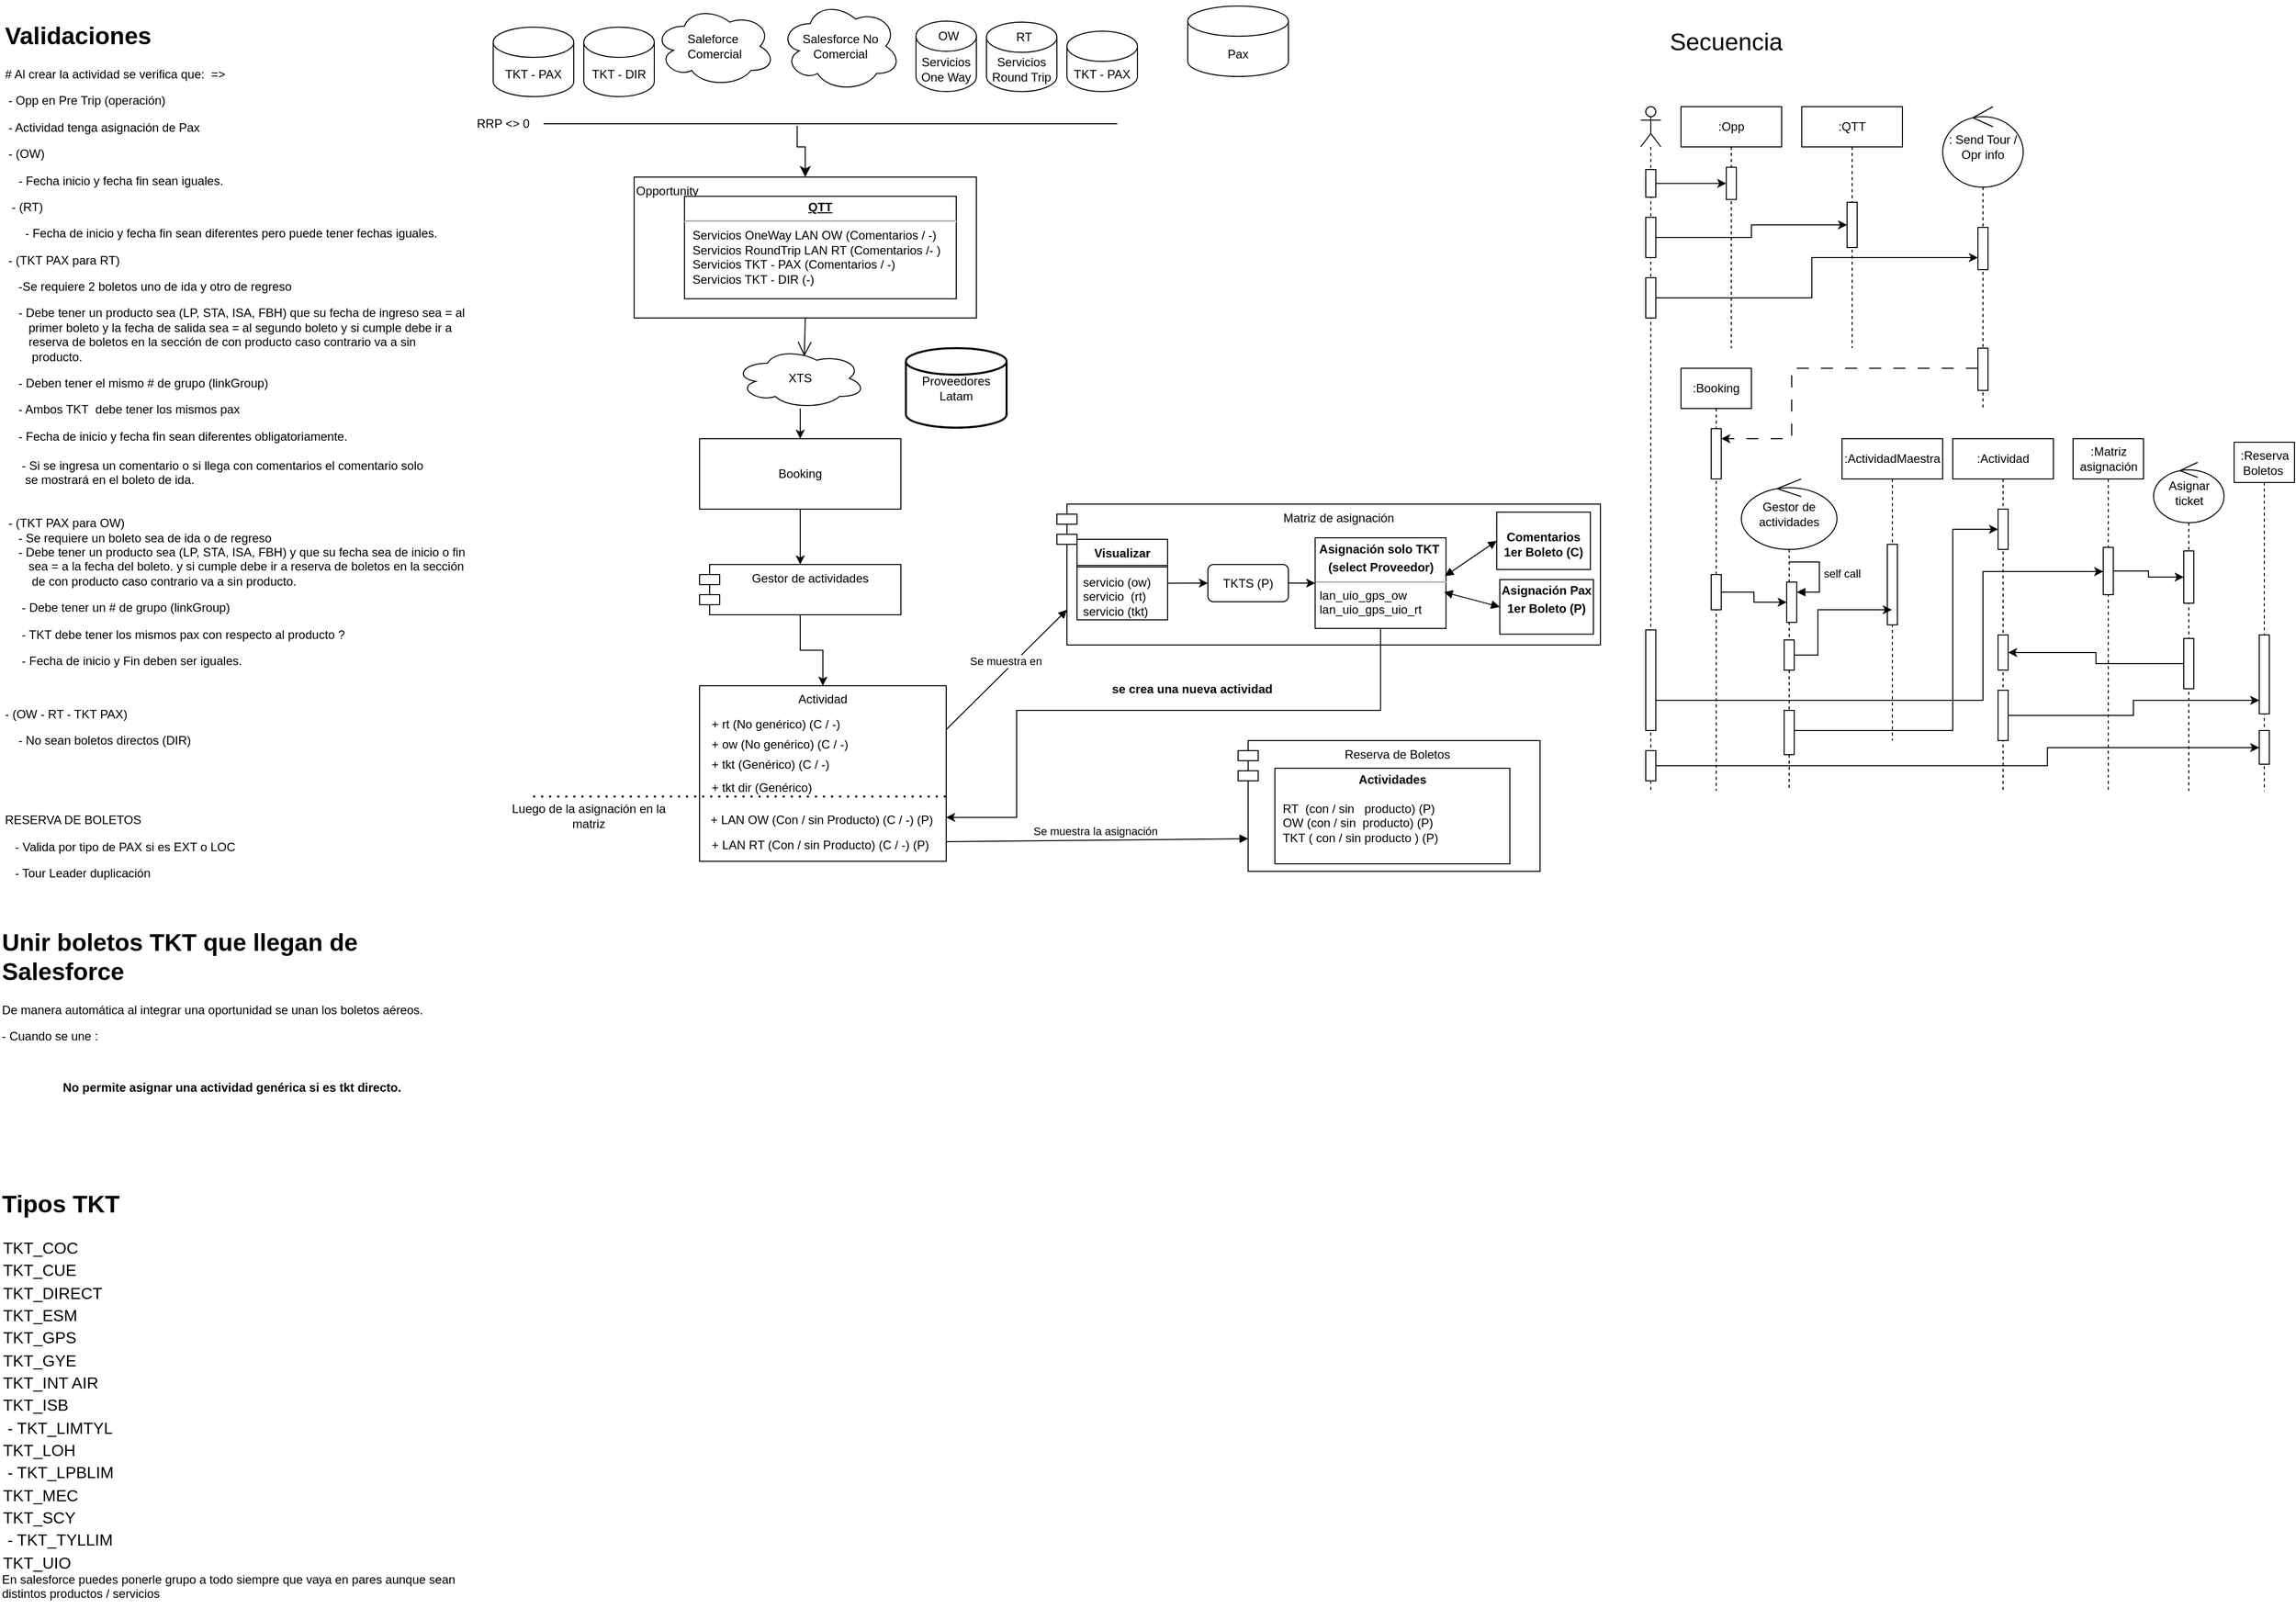 <mxfile version="24.6.1" type="device">
  <diagram name="Página-1" id="DvsqSxgmwoJQXqp3BJBl">
    <mxGraphModel dx="2181" dy="854" grid="1" gridSize="10" guides="1" tooltips="1" connect="1" arrows="1" fold="1" page="1" pageScale="1" pageWidth="827" pageHeight="1169" math="0" shadow="0">
      <root>
        <mxCell id="0" />
        <mxCell id="1" parent="0" />
        <mxCell id="8ll0A4DqtjS5xaUNRAdo-34" value="" style="edgeStyle=orthogonalEdgeStyle;rounded=0;orthogonalLoop=1;jettySize=auto;html=1;" parent="1" source="UYus7RheZh6hR16-cruA-11" target="8ll0A4DqtjS5xaUNRAdo-27" edge="1">
          <mxGeometry relative="1" as="geometry" />
        </mxCell>
        <mxCell id="8ll0A4DqtjS5xaUNRAdo-14" value="Booking" style="html=1;whiteSpace=wrap;" parent="1" vertex="1">
          <mxGeometry x="-75" y="450" width="200" height="70" as="geometry" />
        </mxCell>
        <mxCell id="8ll0A4DqtjS5xaUNRAdo-15" value="" style="endArrow=open;endFill=1;endSize=12;html=1;rounded=0;exitX=0.5;exitY=1;exitDx=0;exitDy=0;entryX=0.531;entryY=0.133;entryDx=0;entryDy=0;entryPerimeter=0;" parent="1" source="8ll0A4DqtjS5xaUNRAdo-10" target="0UsNF8fL1aefR2bkP3C2-3" edge="1">
          <mxGeometry width="160" relative="1" as="geometry">
            <mxPoint x="130" y="370" as="sourcePoint" />
            <mxPoint x="195" y="440" as="targetPoint" />
          </mxGeometry>
        </mxCell>
        <mxCell id="8ll0A4DqtjS5xaUNRAdo-16" value="Matriz de asignación" style="shape=module;align=left;spacingLeft=20;align=center;verticalAlign=top;whiteSpace=wrap;html=1;" parent="1" vertex="1">
          <mxGeometry x="280" y="515" width="540" height="140" as="geometry" />
        </mxCell>
        <mxCell id="8ll0A4DqtjS5xaUNRAdo-17" value="Reserva de Boletos&amp;nbsp;" style="shape=module;align=left;spacingLeft=20;align=center;verticalAlign=top;whiteSpace=wrap;html=1;" parent="1" vertex="1">
          <mxGeometry x="460" y="750" width="300" height="130" as="geometry" />
        </mxCell>
        <mxCell id="8ll0A4DqtjS5xaUNRAdo-19" value="Se muestra en" style="html=1;verticalAlign=bottom;endArrow=block;curved=0;rounded=0;entryX=0;entryY=0.75;entryDx=10;entryDy=0;entryPerimeter=0;exitX=1;exitY=0.25;exitDx=0;exitDy=0;" parent="1" source="8ll0A4DqtjS5xaUNRAdo-27" target="8ll0A4DqtjS5xaUNRAdo-16" edge="1">
          <mxGeometry x="-0.01" width="80" relative="1" as="geometry">
            <mxPoint x="240" y="470" as="sourcePoint" />
            <mxPoint x="300" y="410" as="targetPoint" />
            <mxPoint as="offset" />
          </mxGeometry>
        </mxCell>
        <mxCell id="8ll0A4DqtjS5xaUNRAdo-21" value="&lt;p style=&quot;margin:0px;margin-top:4px;text-align:center;&quot;&gt;&lt;b&gt;Actividades&lt;/b&gt;&lt;/p&gt;&lt;p style=&quot;margin:0px;margin-left:4px;&quot;&gt;&lt;br&gt;&lt;/p&gt;&lt;p style=&quot;margin:0px;margin-left:4px;&quot;&gt;&amp;nbsp;RT&amp;nbsp; (con / sin&amp;nbsp; &amp;nbsp;producto) (P)&lt;/p&gt;&lt;p style=&quot;margin:0px;margin-left:4px;&quot;&gt;&amp;nbsp;OW (con / sin&amp;nbsp; producto) (P)&lt;/p&gt;&lt;p style=&quot;margin:0px;margin-left:4px;&quot;&gt;&amp;nbsp;TKT ( con / sin producto ) (P)&lt;/p&gt;" style="verticalAlign=top;align=left;overflow=fill;fontSize=12;fontFamily=Helvetica;html=1;whiteSpace=wrap;" parent="1" vertex="1">
          <mxGeometry x="496.57" y="777.5" width="233.43" height="95" as="geometry" />
        </mxCell>
        <mxCell id="8ll0A4DqtjS5xaUNRAdo-44" style="edgeStyle=orthogonalEdgeStyle;rounded=0;orthogonalLoop=1;jettySize=auto;html=1;entryX=1;entryY=0.75;entryDx=0;entryDy=0;exitX=0.5;exitY=1;exitDx=0;exitDy=0;" parent="1" source="8ll0A4DqtjS5xaUNRAdo-22" target="8ll0A4DqtjS5xaUNRAdo-27" edge="1">
          <mxGeometry relative="1" as="geometry">
            <Array as="points">
              <mxPoint x="602" y="720" />
              <mxPoint x="240" y="720" />
              <mxPoint x="240" y="826" />
            </Array>
          </mxGeometry>
        </mxCell>
        <mxCell id="8ll0A4DqtjS5xaUNRAdo-22" value="&lt;p style=&quot;margin:0px;margin-top:4px;text-align:center;&quot;&gt;&lt;b&gt;Asignación solo TKT&amp;nbsp;&lt;/b&gt;&lt;/p&gt;&lt;p style=&quot;margin:0px;margin-top:4px;text-align:center;&quot;&gt;&lt;b&gt;(select Proveedor)&lt;/b&gt;&lt;/p&gt;&lt;hr size=&quot;1&quot;&gt;&lt;p style=&quot;margin:0px;margin-left:4px;&quot;&gt;&lt;/p&gt;&lt;p style=&quot;margin:0px;margin-left:4px;&quot;&gt;lan_uio_gps_ow&lt;/p&gt;&lt;p style=&quot;margin:0px;margin-left:4px;&quot;&gt;&lt;span style=&quot;background-color: initial;&quot;&gt;lan_uio_gps_uio_rt&lt;/span&gt;&lt;/p&gt;&lt;p style=&quot;margin:0px;margin-left:4px;&quot;&gt;&amp;nbsp;&lt;/p&gt;" style="verticalAlign=top;align=left;overflow=fill;fontSize=12;fontFamily=Helvetica;html=1;whiteSpace=wrap;" parent="1" vertex="1">
          <mxGeometry x="536.57" y="548.5" width="130" height="90" as="geometry" />
        </mxCell>
        <mxCell id="8ll0A4DqtjS5xaUNRAdo-23" value="" style="line;strokeWidth=1;fillColor=none;align=left;verticalAlign=middle;spacingTop=-1;spacingLeft=3;spacingRight=3;rotatable=0;labelPosition=right;points=[];portConstraint=eastwest;strokeColor=inherit;" parent="1" vertex="1">
          <mxGeometry x="-230" y="133" width="570" height="8" as="geometry" />
        </mxCell>
        <mxCell id="8ll0A4DqtjS5xaUNRAdo-24" value="" style="edgeStyle=elbowEdgeStyle;elbow=vertical;endArrow=none;html=1;curved=0;rounded=0;endSize=8;startSize=8;endFill=0;entryX=0.442;entryY=0.75;entryDx=0;entryDy=0;entryPerimeter=0;startArrow=classic;startFill=1;exitX=0.5;exitY=0;exitDx=0;exitDy=0;" parent="1" source="8ll0A4DqtjS5xaUNRAdo-10" target="8ll0A4DqtjS5xaUNRAdo-23" edge="1">
          <mxGeometry width="50" height="50" relative="1" as="geometry">
            <mxPoint x="20" y="213" as="sourcePoint" />
            <mxPoint x="230" y="130" as="targetPoint" />
            <Array as="points">
              <mxPoint x="60" y="160" />
            </Array>
          </mxGeometry>
        </mxCell>
        <mxCell id="8ll0A4DqtjS5xaUNRAdo-35" value="Proveedores&lt;br&gt;Latam" style="strokeWidth=2;html=1;shape=mxgraph.flowchart.database;whiteSpace=wrap;" parent="1" vertex="1">
          <mxGeometry x="130" y="360" width="100" height="79" as="geometry" />
        </mxCell>
        <mxCell id="8ll0A4DqtjS5xaUNRAdo-38" value="Visualizar" style="swimlane;fontStyle=1;align=center;verticalAlign=top;childLayout=stackLayout;horizontal=1;startSize=26;horizontalStack=0;resizeParent=1;resizeParentMax=0;resizeLast=0;collapsible=1;marginBottom=0;whiteSpace=wrap;html=1;" parent="1" vertex="1">
          <mxGeometry x="300" y="550" width="90" height="80" as="geometry" />
        </mxCell>
        <mxCell id="8ll0A4DqtjS5xaUNRAdo-40" value="" style="line;strokeWidth=1;fillColor=none;align=left;verticalAlign=middle;spacingTop=-1;spacingLeft=3;spacingRight=3;rotatable=0;labelPosition=right;points=[];portConstraint=eastwest;strokeColor=inherit;" parent="8ll0A4DqtjS5xaUNRAdo-38" vertex="1">
          <mxGeometry y="26" width="90" height="3" as="geometry" />
        </mxCell>
        <mxCell id="8ll0A4DqtjS5xaUNRAdo-39" value="servicio (ow)&lt;br&gt;servicio&amp;nbsp; (rt)&lt;br&gt;servicio (tkt)" style="text;strokeColor=none;fillColor=none;align=left;verticalAlign=top;spacingLeft=4;spacingRight=4;overflow=hidden;rotatable=0;points=[[0,0.5],[1,0.5]];portConstraint=eastwest;whiteSpace=wrap;html=1;" parent="8ll0A4DqtjS5xaUNRAdo-38" vertex="1">
          <mxGeometry y="29" width="90" height="51" as="geometry" />
        </mxCell>
        <mxCell id="8ll0A4DqtjS5xaUNRAdo-45" value="se crea una nueva actividad" style="text;align=center;fontStyle=1;verticalAlign=middle;spacingLeft=3;spacingRight=3;strokeColor=none;rotatable=0;points=[[0,0.5],[1,0.5]];portConstraint=eastwest;html=1;" parent="1" vertex="1">
          <mxGeometry x="319" y="686" width="190" height="26" as="geometry" />
        </mxCell>
        <mxCell id="0UsNF8fL1aefR2bkP3C2-1" value="Salesforce No Comercial" style="ellipse;shape=cloud;whiteSpace=wrap;html=1;align=center;" parent="1" vertex="1">
          <mxGeometry x="5" y="15" width="120" height="90" as="geometry" />
        </mxCell>
        <mxCell id="0UsNF8fL1aefR2bkP3C2-3" value="XTS" style="ellipse;shape=cloud;whiteSpace=wrap;html=1;align=center;" parent="1" vertex="1">
          <mxGeometry x="-40" y="360" width="130" height="60" as="geometry" />
        </mxCell>
        <mxCell id="rrzGRFofWLRTdLjAmEyY-1" value="Se muestra la asignación" style="html=1;verticalAlign=bottom;endArrow=block;curved=0;rounded=0;entryX=0;entryY=0.75;entryDx=10;entryDy=0;entryPerimeter=0;exitX=1;exitY=0.888;exitDx=0;exitDy=0;exitPerimeter=0;" parent="1" source="8ll0A4DqtjS5xaUNRAdo-27" target="8ll0A4DqtjS5xaUNRAdo-17" edge="1">
          <mxGeometry x="-0.009" width="80" relative="1" as="geometry">
            <mxPoint x="205" y="805" as="sourcePoint" />
            <mxPoint x="310" y="730" as="targetPoint" />
            <mxPoint as="offset" />
          </mxGeometry>
        </mxCell>
        <mxCell id="UYus7RheZh6hR16-cruA-1" value="RRP &amp;lt;&amp;gt; 0" style="text;html=1;strokeColor=none;fillColor=none;align=center;verticalAlign=middle;whiteSpace=wrap;rounded=0;" parent="1" vertex="1">
          <mxGeometry x="-300" y="127" width="60" height="20" as="geometry" />
        </mxCell>
        <mxCell id="UYus7RheZh6hR16-cruA-5" value="Pax" style="shape=cylinder3;whiteSpace=wrap;html=1;boundedLbl=1;backgroundOutline=1;size=15;" parent="1" vertex="1">
          <mxGeometry x="410" y="20" width="100" height="70" as="geometry" />
        </mxCell>
        <mxCell id="UYus7RheZh6hR16-cruA-6" value="&lt;h1&gt;Validaciones&lt;/h1&gt;&lt;div&gt;# Al crear la actividad se verifica que:&amp;nbsp; =&amp;gt;&lt;/div&gt;&lt;p&gt;&amp;nbsp;- Opp en Pre Trip (operación)&lt;/p&gt;&lt;p&gt;&amp;nbsp;- Actividad tenga asignación de Pax&lt;/p&gt;&lt;p&gt;&amp;nbsp;- (OW)&lt;/p&gt;&lt;p&gt;&amp;nbsp; &amp;nbsp; - Fecha inicio y fecha fin sean iguales.&lt;/p&gt;&lt;p&gt;&amp;nbsp; - (RT)&lt;/p&gt;&lt;p&gt;&amp;nbsp; &amp;nbsp;&amp;nbsp;&lt;span style=&quot;background-color: initial;&quot;&gt;&amp;nbsp; &lt;/span&gt;&lt;span style=&quot;background-color: initial;&quot;&gt;- Fecha de inicio y fecha fin sean diferentes pero puede tener fechas iguales.&lt;/span&gt;&lt;/p&gt;&lt;p&gt;&amp;nbsp;- (TKT PAX para RT)&lt;/p&gt;&lt;p&gt;&amp;nbsp; &amp;nbsp; -Se requiere 2 boletos uno de ida y otro de regreso&lt;/p&gt;&lt;p&gt;&amp;nbsp; &amp;nbsp; - Debe tener un producto sea (LP, STA, ISA, FBH) que su fecha de ingreso sea&amp;nbsp;&lt;span style=&quot;background-color: initial;&quot;&gt;= al&amp;nbsp; &amp;nbsp; &amp;nbsp; &amp;nbsp; &amp;nbsp;primer boleto y la fecha de salida sea = al segundo boleto y si cumple debe ir a&amp;nbsp; &amp;nbsp; &amp;nbsp; &amp;nbsp; &amp;nbsp; &amp;nbsp; &amp;nbsp;reserva de boletos en la sección de con producto caso contrario va a sin&amp;nbsp; &amp;nbsp; &amp;nbsp; &amp;nbsp; &amp;nbsp; &amp;nbsp; &lt;span style=&quot;white-space: pre;&quot;&gt;&#x9;&lt;/span&gt;producto.&lt;/span&gt;&lt;/p&gt;&lt;p&gt;&amp;nbsp; &amp;nbsp;&amp;nbsp;- Deben tener el mismo # de grupo (linkGroup)&lt;/p&gt;&lt;p&gt;&amp;nbsp; &amp;nbsp; - Ambos TKT&amp;nbsp;&amp;nbsp;debe tener los mismos pax&lt;/p&gt;&amp;nbsp; &amp;nbsp; - Fecha de inicio y fecha fin sean diferentes obligatoriamente.&lt;span style=&quot;white-space: pre; background-color: initial;&quot;&gt;&amp;nbsp;&lt;/span&gt;&lt;div&gt;&lt;span style=&quot;white-space: pre;&quot;&gt;    &lt;/span&gt;&lt;/div&gt;&lt;div&gt;&lt;span style=&quot;white-space: pre;&quot;&gt;     - Si se ingresa un comentario o si llega con comentarios el comentario solo&lt;/span&gt;&lt;/div&gt;&lt;div&gt;&lt;span style=&quot;white-space: pre;&quot;&gt;      se mostrará en el boleto de ida.&lt;/span&gt;&lt;/div&gt;&lt;div&gt;&lt;span style=&quot;white-space: pre;&quot;&gt;&lt;br&gt;&lt;/span&gt;&lt;div&gt;&lt;span style=&quot;white-space: pre;&quot;&gt;&lt;br&gt;&lt;/span&gt;&lt;div&gt;&lt;span style=&quot;white-space: pre;&quot;&gt; - (TKT PAX para OW)&lt;/span&gt;&lt;/div&gt;&lt;div&gt;&lt;span style=&quot;white-space: pre;&quot;&gt;    - Se requiere un boleto sea de ida o de regreso&lt;/span&gt;&lt;/div&gt;&lt;div&gt;&lt;span style=&quot;white-space: pre;&quot;&gt;    - Debe tener un producto sea (LP, STA, ISA, FBH) y que su fecha sea de inicio o fin&lt;/span&gt;&lt;/div&gt;&lt;div&gt;&lt;span style=&quot;white-space: pre;&quot;&gt;       sea = a la fecha del boleto. y si cumple debe ir a reserva de boletos en la sección&lt;/span&gt;&lt;/div&gt;&lt;div&gt;&lt;span style=&quot;white-space: pre;&quot;&gt;&lt;span style=&quot;white-space: pre;&quot;&gt;&#x9;&lt;/span&gt;de con producto caso contrario va a sin producto. &lt;span style=&quot;white-space: pre;&quot;&gt;&#x9;&lt;/span&gt;&lt;br&gt;&lt;/span&gt;&lt;/div&gt;&lt;div&gt;&lt;p&gt;&lt;span style=&quot;&quot;&gt;&lt;span style=&quot;white-space: pre;&quot;&gt;     - Debe tener un # de grupo (linkGroup)&lt;/span&gt;&lt;/span&gt;&lt;/p&gt;&lt;p&gt;&lt;span style=&quot;&quot;&gt;&lt;span style=&quot;white-space: pre;&quot;&gt;&lt;span style=&quot;white-space: pre;&quot;&gt;     - TKT debe tener los mismos pax con respecto al producto ?&lt;/span&gt;&lt;/span&gt;&lt;/span&gt;&lt;/p&gt;&lt;p&gt;&lt;span style=&quot;&quot;&gt;&lt;span style=&quot;white-space: pre;&quot;&gt;&lt;span style=&quot;white-space: pre;&quot;&gt;     - Fecha de inicio y Fin deben ser iguales.&lt;span style=&quot;white-space: pre;&quot;&gt;&#x9;&lt;/span&gt;  &#x9;&lt;/span&gt;&lt;br&gt;&lt;/span&gt;&lt;/span&gt;&lt;/p&gt;&lt;p&gt;&lt;span style=&quot;&quot;&gt;&lt;span style=&quot;white-space: pre;&quot;&gt; &lt;/span&gt;&lt;/span&gt;&lt;/p&gt;&lt;p&gt;&lt;span style=&quot;&quot;&gt;&lt;span style=&quot;white-space: pre;&quot;&gt;- (OW - RT - TKT PAX)&lt;/span&gt;&lt;/span&gt;&lt;br&gt;&lt;/p&gt;&lt;p&gt;&amp;nbsp; &amp;nbsp;&amp;nbsp;- No sean boletos directos (DIR)&lt;/p&gt;&lt;p&gt;&lt;br&gt;&lt;/p&gt;&lt;p&gt;&lt;br&gt;&lt;/p&gt;&lt;p&gt;RESERVA DE BOLETOS&lt;/p&gt;&lt;p&gt;&amp;nbsp; &amp;nbsp;- Valida por tipo de PAX si es EXT o LOC&lt;/p&gt;&lt;p&gt;&amp;nbsp; &amp;nbsp;- Tour Leader duplicación&lt;/p&gt;&amp;nbsp; &amp;nbsp;&amp;nbsp;&lt;/div&gt;&lt;/div&gt;&lt;/div&gt;" style="text;html=1;strokeColor=none;fillColor=none;spacing=5;spacingTop=-20;whiteSpace=wrap;overflow=hidden;rounded=0;" parent="1" vertex="1">
          <mxGeometry x="-770" y="30" width="470" height="890" as="geometry" />
        </mxCell>
        <mxCell id="UYus7RheZh6hR16-cruA-10" value="TKT - PAX" style="shape=cylinder3;whiteSpace=wrap;html=1;boundedLbl=1;backgroundOutline=1;size=15;" parent="1" vertex="1">
          <mxGeometry x="290" y="45" width="70" height="60" as="geometry" />
        </mxCell>
        <mxCell id="UYus7RheZh6hR16-cruA-12" value="" style="edgeStyle=orthogonalEdgeStyle;rounded=0;orthogonalLoop=1;jettySize=auto;html=1;" parent="1" source="8ll0A4DqtjS5xaUNRAdo-14" target="UYus7RheZh6hR16-cruA-11" edge="1">
          <mxGeometry relative="1" as="geometry">
            <mxPoint x="25" y="543.5" as="sourcePoint" />
            <mxPoint x="30" y="703.5" as="targetPoint" />
          </mxGeometry>
        </mxCell>
        <mxCell id="UYus7RheZh6hR16-cruA-11" value="Gestor de actividades" style="shape=module;align=left;spacingLeft=20;align=center;verticalAlign=top;whiteSpace=wrap;html=1;" parent="1" vertex="1">
          <mxGeometry x="-75" y="575" width="200" height="50" as="geometry" />
        </mxCell>
        <mxCell id="UYus7RheZh6hR16-cruA-13" value=":Opp" style="shape=umlLifeline;perimeter=lifelinePerimeter;whiteSpace=wrap;html=1;container=1;dropTarget=0;collapsible=0;recursiveResize=0;outlineConnect=0;portConstraint=eastwest;newEdgeStyle={&quot;curved&quot;:0,&quot;rounded&quot;:0};" parent="1" vertex="1">
          <mxGeometry x="900" y="120" width="100" height="240" as="geometry" />
        </mxCell>
        <mxCell id="UYus7RheZh6hR16-cruA-15" value="" style="html=1;points=[[0,0,0,0,5],[0,1,0,0,-5],[1,0,0,0,5],[1,1,0,0,-5]];perimeter=orthogonalPerimeter;outlineConnect=0;targetShapes=umlLifeline;portConstraint=eastwest;newEdgeStyle={&quot;curved&quot;:0,&quot;rounded&quot;:0};" parent="UYus7RheZh6hR16-cruA-13" vertex="1">
          <mxGeometry x="45" y="60.25" width="10" height="32" as="geometry" />
        </mxCell>
        <mxCell id="UYus7RheZh6hR16-cruA-14" value="&lt;font style=&quot;font-size: 24px;&quot;&gt;Secuencia&lt;/font&gt;" style="text;html=1;strokeColor=none;fillColor=none;align=center;verticalAlign=middle;whiteSpace=wrap;rounded=0;" parent="1" vertex="1">
          <mxGeometry x="875" y="31" width="140" height="50" as="geometry" />
        </mxCell>
        <mxCell id="UYus7RheZh6hR16-cruA-16" value=":QTT" style="shape=umlLifeline;perimeter=lifelinePerimeter;whiteSpace=wrap;html=1;container=1;dropTarget=0;collapsible=0;recursiveResize=0;outlineConnect=0;portConstraint=eastwest;newEdgeStyle={&quot;curved&quot;:0,&quot;rounded&quot;:0};" parent="1" vertex="1">
          <mxGeometry x="1020" y="120" width="100" height="240" as="geometry" />
        </mxCell>
        <mxCell id="UYus7RheZh6hR16-cruA-22" value="" style="html=1;points=[[0,0,0,0,5],[0,1,0,0,-5],[1,0,0,0,5],[1,1,0,0,-5]];perimeter=orthogonalPerimeter;outlineConnect=0;targetShapes=umlLifeline;portConstraint=eastwest;newEdgeStyle={&quot;curved&quot;:0,&quot;rounded&quot;:0};" parent="UYus7RheZh6hR16-cruA-16" vertex="1">
          <mxGeometry x="45" y="95" width="10" height="45" as="geometry" />
        </mxCell>
        <mxCell id="UYus7RheZh6hR16-cruA-17" value="" style="shape=umlLifeline;perimeter=lifelinePerimeter;whiteSpace=wrap;html=1;container=1;dropTarget=0;collapsible=0;recursiveResize=0;outlineConnect=0;portConstraint=eastwest;newEdgeStyle={&quot;curved&quot;:0,&quot;rounded&quot;:0};participant=umlActor;" parent="1" vertex="1">
          <mxGeometry x="860" y="120" width="20" height="680" as="geometry" />
        </mxCell>
        <mxCell id="UYus7RheZh6hR16-cruA-18" value="" style="html=1;points=[[0,0,0,0,5],[0,1,0,0,-5],[1,0,0,0,5],[1,1,0,0,-5]];perimeter=orthogonalPerimeter;outlineConnect=0;targetShapes=umlLifeline;portConstraint=eastwest;newEdgeStyle={&quot;curved&quot;:0,&quot;rounded&quot;:0};" parent="UYus7RheZh6hR16-cruA-17" vertex="1">
          <mxGeometry x="5" y="62.5" width="10" height="27.5" as="geometry" />
        </mxCell>
        <mxCell id="UYus7RheZh6hR16-cruA-21" value="" style="html=1;points=[[0,0,0,0,5],[0,1,0,0,-5],[1,0,0,0,5],[1,1,0,0,-5]];perimeter=orthogonalPerimeter;outlineConnect=0;targetShapes=umlLifeline;portConstraint=eastwest;newEdgeStyle={&quot;curved&quot;:0,&quot;rounded&quot;:0};" parent="UYus7RheZh6hR16-cruA-17" vertex="1">
          <mxGeometry x="5" y="110" width="10" height="40" as="geometry" />
        </mxCell>
        <mxCell id="UYus7RheZh6hR16-cruA-27" value="" style="html=1;points=[[0,0,0,0,5],[0,1,0,0,-5],[1,0,0,0,5],[1,1,0,0,-5]];perimeter=orthogonalPerimeter;outlineConnect=0;targetShapes=umlLifeline;portConstraint=eastwest;newEdgeStyle={&quot;curved&quot;:0,&quot;rounded&quot;:0};" parent="UYus7RheZh6hR16-cruA-17" vertex="1">
          <mxGeometry x="5" y="170" width="10" height="40" as="geometry" />
        </mxCell>
        <mxCell id="UYus7RheZh6hR16-cruA-64" value="" style="html=1;points=[[0,0,0,0,5],[0,1,0,0,-5],[1,0,0,0,5],[1,1,0,0,-5]];perimeter=orthogonalPerimeter;outlineConnect=0;targetShapes=umlLifeline;portConstraint=eastwest;newEdgeStyle={&quot;curved&quot;:0,&quot;rounded&quot;:0};" parent="UYus7RheZh6hR16-cruA-17" vertex="1">
          <mxGeometry x="5" y="520" width="10" height="100" as="geometry" />
        </mxCell>
        <mxCell id="UYus7RheZh6hR16-cruA-20" value="" style="edgeStyle=orthogonalEdgeStyle;rounded=0;orthogonalLoop=1;jettySize=auto;html=1;curved=0;" parent="1" source="UYus7RheZh6hR16-cruA-18" target="UYus7RheZh6hR16-cruA-15" edge="1">
          <mxGeometry relative="1" as="geometry" />
        </mxCell>
        <mxCell id="UYus7RheZh6hR16-cruA-24" style="edgeStyle=orthogonalEdgeStyle;rounded=0;orthogonalLoop=1;jettySize=auto;html=1;curved=0;" parent="1" source="UYus7RheZh6hR16-cruA-21" target="UYus7RheZh6hR16-cruA-22" edge="1">
          <mxGeometry relative="1" as="geometry" />
        </mxCell>
        <mxCell id="UYus7RheZh6hR16-cruA-28" style="edgeStyle=orthogonalEdgeStyle;rounded=0;orthogonalLoop=1;jettySize=auto;html=1;curved=0;" parent="1" source="UYus7RheZh6hR16-cruA-27" target="UYus7RheZh6hR16-cruA-26" edge="1">
          <mxGeometry relative="1" as="geometry">
            <Array as="points">
              <mxPoint x="1030" y="310" />
              <mxPoint x="1030" y="270" />
            </Array>
          </mxGeometry>
        </mxCell>
        <mxCell id="UYus7RheZh6hR16-cruA-29" value=":Booking" style="shape=umlLifeline;perimeter=lifelinePerimeter;whiteSpace=wrap;html=1;container=1;dropTarget=0;collapsible=0;recursiveResize=0;outlineConnect=0;portConstraint=eastwest;newEdgeStyle={&quot;curved&quot;:0,&quot;rounded&quot;:0};" parent="1" vertex="1">
          <mxGeometry x="900" y="380" width="70" height="420" as="geometry" />
        </mxCell>
        <mxCell id="UYus7RheZh6hR16-cruA-31" value="" style="html=1;points=[[0,0,0,0,5],[0,1,0,0,-5],[1,0,0,0,5],[1,1,0,0,-5]];perimeter=orthogonalPerimeter;outlineConnect=0;targetShapes=umlLifeline;portConstraint=eastwest;newEdgeStyle={&quot;curved&quot;:0,&quot;rounded&quot;:0};" parent="UYus7RheZh6hR16-cruA-29" vertex="1">
          <mxGeometry x="30" y="60" width="10" height="50" as="geometry" />
        </mxCell>
        <mxCell id="UYus7RheZh6hR16-cruA-46" value="" style="html=1;points=[[0,0,0,0,5],[0,1,0,0,-5],[1,0,0,0,5],[1,1,0,0,-5]];perimeter=orthogonalPerimeter;outlineConnect=0;targetShapes=umlLifeline;portConstraint=eastwest;newEdgeStyle={&quot;curved&quot;:0,&quot;rounded&quot;:0};" parent="UYus7RheZh6hR16-cruA-29" vertex="1">
          <mxGeometry x="30" y="205" width="10" height="35" as="geometry" />
        </mxCell>
        <mxCell id="UYus7RheZh6hR16-cruA-34" style="edgeStyle=orthogonalEdgeStyle;rounded=0;orthogonalLoop=1;jettySize=auto;html=1;curved=0;dashed=1;dashPattern=12 12;" parent="1" source="UYus7RheZh6hR16-cruA-33" target="UYus7RheZh6hR16-cruA-31" edge="1">
          <mxGeometry relative="1" as="geometry">
            <Array as="points">
              <mxPoint x="1010" y="380" />
              <mxPoint x="1010" y="450" />
            </Array>
          </mxGeometry>
        </mxCell>
        <mxCell id="UYus7RheZh6hR16-cruA-38" value=": Send Tour / Opr info" style="shape=umlLifeline;perimeter=lifelinePerimeter;whiteSpace=wrap;html=1;container=1;dropTarget=0;collapsible=0;recursiveResize=0;outlineConnect=0;portConstraint=eastwest;newEdgeStyle={&quot;curved&quot;:0,&quot;rounded&quot;:0};participant=umlControl;size=80;" parent="1" vertex="1">
          <mxGeometry x="1160" y="120" width="80" height="300" as="geometry" />
        </mxCell>
        <mxCell id="UYus7RheZh6hR16-cruA-26" value="" style="html=1;points=[[0,0,0,0,5],[0,1,0,0,-5],[1,0,0,0,5],[1,1,0,0,-5]];perimeter=orthogonalPerimeter;outlineConnect=0;targetShapes=umlLifeline;portConstraint=eastwest;newEdgeStyle={&quot;curved&quot;:0,&quot;rounded&quot;:0};" parent="UYus7RheZh6hR16-cruA-38" vertex="1">
          <mxGeometry x="35" y="120" width="10" height="42" as="geometry" />
        </mxCell>
        <mxCell id="UYus7RheZh6hR16-cruA-33" value="" style="html=1;points=[[0,0,0,0,5],[0,1,0,0,-5],[1,0,0,0,5],[1,1,0,0,-5]];perimeter=orthogonalPerimeter;outlineConnect=0;targetShapes=umlLifeline;portConstraint=eastwest;newEdgeStyle={&quot;curved&quot;:0,&quot;rounded&quot;:0};" parent="UYus7RheZh6hR16-cruA-38" vertex="1">
          <mxGeometry x="35" y="240" width="10" height="42" as="geometry" />
        </mxCell>
        <mxCell id="UYus7RheZh6hR16-cruA-39" value="Gestor de actividades" style="shape=umlLifeline;perimeter=lifelinePerimeter;whiteSpace=wrap;html=1;container=1;dropTarget=0;collapsible=0;recursiveResize=0;outlineConnect=0;portConstraint=eastwest;newEdgeStyle={&quot;curved&quot;:0,&quot;rounded&quot;:0};participant=umlControl;size=70;" parent="1" vertex="1">
          <mxGeometry x="960" y="490" width="95" height="310" as="geometry" />
        </mxCell>
        <mxCell id="UYus7RheZh6hR16-cruA-40" value="" style="html=1;points=[[0,0,0,0,5],[0,1,0,0,-5],[1,0,0,0,5],[1,1,0,0,-5]];perimeter=orthogonalPerimeter;outlineConnect=0;targetShapes=umlLifeline;portConstraint=eastwest;newEdgeStyle={&quot;curved&quot;:0,&quot;rounded&quot;:0};" parent="UYus7RheZh6hR16-cruA-39" vertex="1">
          <mxGeometry x="45" y="102.5" width="10" height="40" as="geometry" />
        </mxCell>
        <mxCell id="UYus7RheZh6hR16-cruA-41" value="self call" style="html=1;align=left;spacingLeft=2;endArrow=block;rounded=0;edgeStyle=orthogonalEdgeStyle;curved=0;rounded=0;" parent="UYus7RheZh6hR16-cruA-39" target="UYus7RheZh6hR16-cruA-40" edge="1">
          <mxGeometry relative="1" as="geometry">
            <mxPoint x="47.5" y="82.5" as="sourcePoint" />
            <Array as="points">
              <mxPoint x="77.5" y="112.5" />
            </Array>
          </mxGeometry>
        </mxCell>
        <mxCell id="UYus7RheZh6hR16-cruA-48" value="" style="html=1;points=[[0,0,0,0,5],[0,1,0,0,-5],[1,0,0,0,5],[1,1,0,0,-5]];perimeter=orthogonalPerimeter;outlineConnect=0;targetShapes=umlLifeline;portConstraint=eastwest;newEdgeStyle={&quot;curved&quot;:0,&quot;rounded&quot;:0};" parent="UYus7RheZh6hR16-cruA-39" vertex="1">
          <mxGeometry x="42.5" y="230" width="10" height="44" as="geometry" />
        </mxCell>
        <mxCell id="pSIFmYmZ6-fY1TcUgxvQ-3" value="" style="html=1;points=[[0,0,0,0,5],[0,1,0,0,-5],[1,0,0,0,5],[1,1,0,0,-5]];perimeter=orthogonalPerimeter;outlineConnect=0;targetShapes=umlLifeline;portConstraint=eastwest;newEdgeStyle={&quot;curved&quot;:0,&quot;rounded&quot;:0};" parent="UYus7RheZh6hR16-cruA-39" vertex="1">
          <mxGeometry x="42.5" y="160" width="10" height="30" as="geometry" />
        </mxCell>
        <mxCell id="UYus7RheZh6hR16-cruA-42" value=":Actividad" style="shape=umlLifeline;perimeter=lifelinePerimeter;whiteSpace=wrap;html=1;container=1;dropTarget=0;collapsible=0;recursiveResize=0;outlineConnect=0;portConstraint=eastwest;newEdgeStyle={&quot;curved&quot;:0,&quot;rounded&quot;:0};" parent="1" vertex="1">
          <mxGeometry x="1170" y="450" width="100" height="350" as="geometry" />
        </mxCell>
        <mxCell id="UYus7RheZh6hR16-cruA-44" value="" style="html=1;points=[[0,0,0,0,5],[0,1,0,0,-5],[1,0,0,0,5],[1,1,0,0,-5]];perimeter=orthogonalPerimeter;outlineConnect=0;targetShapes=umlLifeline;portConstraint=eastwest;newEdgeStyle={&quot;curved&quot;:0,&quot;rounded&quot;:0};" parent="UYus7RheZh6hR16-cruA-42" vertex="1">
          <mxGeometry x="45" y="70" width="10" height="40" as="geometry" />
        </mxCell>
        <mxCell id="UYus7RheZh6hR16-cruA-60" value="" style="html=1;points=[[0,0,0,0,5],[0,1,0,0,-5],[1,0,0,0,5],[1,1,0,0,-5]];perimeter=orthogonalPerimeter;outlineConnect=0;targetShapes=umlLifeline;portConstraint=eastwest;newEdgeStyle={&quot;curved&quot;:0,&quot;rounded&quot;:0};" parent="UYus7RheZh6hR16-cruA-42" vertex="1">
          <mxGeometry x="45" y="195" width="10" height="35" as="geometry" />
        </mxCell>
        <mxCell id="UYus7RheZh6hR16-cruA-62" value="" style="html=1;points=[[0,0,0,0,5],[0,1,0,0,-5],[1,0,0,0,5],[1,1,0,0,-5]];perimeter=orthogonalPerimeter;outlineConnect=0;targetShapes=umlLifeline;portConstraint=eastwest;newEdgeStyle={&quot;curved&quot;:0,&quot;rounded&quot;:0};" parent="UYus7RheZh6hR16-cruA-42" vertex="1">
          <mxGeometry x="45" y="250" width="10" height="50" as="geometry" />
        </mxCell>
        <mxCell id="UYus7RheZh6hR16-cruA-45" value=":Matriz asignación" style="shape=umlLifeline;perimeter=lifelinePerimeter;whiteSpace=wrap;html=1;container=1;dropTarget=0;collapsible=0;recursiveResize=0;outlineConnect=0;portConstraint=eastwest;newEdgeStyle={&quot;curved&quot;:0,&quot;rounded&quot;:0};" parent="1" vertex="1">
          <mxGeometry x="1289.5" y="450" width="70" height="350" as="geometry" />
        </mxCell>
        <mxCell id="UYus7RheZh6hR16-cruA-54" value="" style="html=1;points=[[0,0,0,0,5],[0,1,0,0,-5],[1,0,0,0,5],[1,1,0,0,-5]];perimeter=orthogonalPerimeter;outlineConnect=0;targetShapes=umlLifeline;portConstraint=eastwest;newEdgeStyle={&quot;curved&quot;:0,&quot;rounded&quot;:0};" parent="UYus7RheZh6hR16-cruA-45" vertex="1">
          <mxGeometry x="30" y="108" width="10" height="47" as="geometry" />
        </mxCell>
        <mxCell id="UYus7RheZh6hR16-cruA-47" style="edgeStyle=orthogonalEdgeStyle;rounded=0;orthogonalLoop=1;jettySize=auto;html=1;curved=0;" parent="1" source="UYus7RheZh6hR16-cruA-46" target="UYus7RheZh6hR16-cruA-40" edge="1">
          <mxGeometry relative="1" as="geometry" />
        </mxCell>
        <mxCell id="UYus7RheZh6hR16-cruA-49" style="edgeStyle=orthogonalEdgeStyle;rounded=0;orthogonalLoop=1;jettySize=auto;html=1;curved=0;" parent="1" source="UYus7RheZh6hR16-cruA-48" target="UYus7RheZh6hR16-cruA-44" edge="1">
          <mxGeometry relative="1" as="geometry">
            <Array as="points">
              <mxPoint x="1170" y="740" />
              <mxPoint x="1170" y="540" />
            </Array>
          </mxGeometry>
        </mxCell>
        <mxCell id="UYus7RheZh6hR16-cruA-52" value=":Reserva Boletos&amp;nbsp;" style="shape=umlLifeline;perimeter=lifelinePerimeter;whiteSpace=wrap;html=1;container=1;dropTarget=0;collapsible=0;recursiveResize=0;outlineConnect=0;portConstraint=eastwest;newEdgeStyle={&quot;curved&quot;:0,&quot;rounded&quot;:0};" parent="1" vertex="1">
          <mxGeometry x="1449.5" y="453.5" width="60" height="346.5" as="geometry" />
        </mxCell>
        <mxCell id="UYus7RheZh6hR16-cruA-53" value="" style="html=1;points=[[0,0,0,0,5],[0,1,0,0,-5],[1,0,0,0,5],[1,1,0,0,-5]];perimeter=orthogonalPerimeter;outlineConnect=0;targetShapes=umlLifeline;portConstraint=eastwest;newEdgeStyle={&quot;curved&quot;:0,&quot;rounded&quot;:0};" parent="UYus7RheZh6hR16-cruA-52" vertex="1">
          <mxGeometry x="25" y="191.5" width="10" height="78.5" as="geometry" />
        </mxCell>
        <mxCell id="X0X6lCmc-lcTKx6DjE52-10" value="" style="html=1;points=[[0,0,0,0,5],[0,1,0,0,-5],[1,0,0,0,5],[1,1,0,0,-5]];perimeter=orthogonalPerimeter;outlineConnect=0;targetShapes=umlLifeline;portConstraint=eastwest;newEdgeStyle={&quot;curved&quot;:0,&quot;rounded&quot;:0};" parent="UYus7RheZh6hR16-cruA-52" vertex="1">
          <mxGeometry x="25" y="286.5" width="10" height="33.5" as="geometry" />
        </mxCell>
        <mxCell id="UYus7RheZh6hR16-cruA-55" value="Asignar ticket" style="shape=umlLifeline;perimeter=lifelinePerimeter;whiteSpace=wrap;html=1;container=1;dropTarget=0;collapsible=0;recursiveResize=0;outlineConnect=0;portConstraint=eastwest;newEdgeStyle={&quot;curved&quot;:0,&quot;rounded&quot;:0};participant=umlControl;size=60;" parent="1" vertex="1">
          <mxGeometry x="1369.5" y="473.5" width="70" height="326.5" as="geometry" />
        </mxCell>
        <mxCell id="UYus7RheZh6hR16-cruA-56" value="" style="html=1;points=[[0,0,0,0,5],[0,1,0,0,-5],[1,0,0,0,5],[1,1,0,0,-5]];perimeter=orthogonalPerimeter;outlineConnect=0;targetShapes=umlLifeline;portConstraint=eastwest;newEdgeStyle={&quot;curved&quot;:0,&quot;rounded&quot;:0};" parent="UYus7RheZh6hR16-cruA-55" vertex="1">
          <mxGeometry x="30" y="88" width="10" height="52" as="geometry" />
        </mxCell>
        <mxCell id="UYus7RheZh6hR16-cruA-59" value="" style="html=1;points=[[0,0,0,0,5],[0,1,0,0,-5],[1,0,0,0,5],[1,1,0,0,-5]];perimeter=orthogonalPerimeter;outlineConnect=0;targetShapes=umlLifeline;portConstraint=eastwest;newEdgeStyle={&quot;curved&quot;:0,&quot;rounded&quot;:0};" parent="UYus7RheZh6hR16-cruA-55" vertex="1">
          <mxGeometry x="30" y="175" width="10" height="50" as="geometry" />
        </mxCell>
        <mxCell id="UYus7RheZh6hR16-cruA-58" style="edgeStyle=orthogonalEdgeStyle;rounded=0;orthogonalLoop=1;jettySize=auto;html=1;curved=0;" parent="1" source="UYus7RheZh6hR16-cruA-54" target="UYus7RheZh6hR16-cruA-56" edge="1">
          <mxGeometry relative="1" as="geometry" />
        </mxCell>
        <mxCell id="UYus7RheZh6hR16-cruA-61" style="edgeStyle=orthogonalEdgeStyle;rounded=0;orthogonalLoop=1;jettySize=auto;html=1;curved=0;" parent="1" source="UYus7RheZh6hR16-cruA-59" target="UYus7RheZh6hR16-cruA-60" edge="1">
          <mxGeometry relative="1" as="geometry" />
        </mxCell>
        <mxCell id="UYus7RheZh6hR16-cruA-63" style="edgeStyle=orthogonalEdgeStyle;rounded=0;orthogonalLoop=1;jettySize=auto;html=1;curved=0;" parent="1" source="UYus7RheZh6hR16-cruA-62" target="UYus7RheZh6hR16-cruA-53" edge="1">
          <mxGeometry relative="1" as="geometry">
            <Array as="points">
              <mxPoint x="1349.5" y="725" />
              <mxPoint x="1349.5" y="710" />
            </Array>
          </mxGeometry>
        </mxCell>
        <mxCell id="UYus7RheZh6hR16-cruA-65" style="edgeStyle=orthogonalEdgeStyle;rounded=0;orthogonalLoop=1;jettySize=auto;html=1;curved=0;" parent="1" source="UYus7RheZh6hR16-cruA-64" target="UYus7RheZh6hR16-cruA-54" edge="1">
          <mxGeometry relative="1" as="geometry">
            <Array as="points">
              <mxPoint x="1200" y="710" />
              <mxPoint x="1200" y="582" />
            </Array>
          </mxGeometry>
        </mxCell>
        <mxCell id="X0X6lCmc-lcTKx6DjE52-2" value="TKTS (P)" style="rounded=1;whiteSpace=wrap;html=1;" parent="1" vertex="1">
          <mxGeometry x="430" y="575" width="80" height="37" as="geometry" />
        </mxCell>
        <mxCell id="X0X6lCmc-lcTKx6DjE52-3" value="" style="endArrow=classic;html=1;rounded=0;exitX=0.994;exitY=0.286;exitDx=0;exitDy=0;exitPerimeter=0;entryX=0;entryY=0.5;entryDx=0;entryDy=0;" parent="1" source="8ll0A4DqtjS5xaUNRAdo-39" target="X0X6lCmc-lcTKx6DjE52-2" edge="1">
          <mxGeometry width="50" height="50" relative="1" as="geometry">
            <mxPoint x="640" y="460" as="sourcePoint" />
            <mxPoint x="690" y="410" as="targetPoint" />
          </mxGeometry>
        </mxCell>
        <mxCell id="X0X6lCmc-lcTKx6DjE52-4" value="" style="endArrow=classic;html=1;rounded=0;exitX=1;exitY=0.5;exitDx=0;exitDy=0;entryX=0;entryY=0.5;entryDx=0;entryDy=0;" parent="1" source="X0X6lCmc-lcTKx6DjE52-2" target="8ll0A4DqtjS5xaUNRAdo-22" edge="1">
          <mxGeometry width="50" height="50" relative="1" as="geometry">
            <mxPoint x="640" y="460" as="sourcePoint" />
            <mxPoint x="690" y="410" as="targetPoint" />
          </mxGeometry>
        </mxCell>
        <mxCell id="X0X6lCmc-lcTKx6DjE52-7" value="" style="html=1;points=[[0,0,0,0,5],[0,1,0,0,-5],[1,0,0,0,5],[1,1,0,0,-5]];perimeter=orthogonalPerimeter;outlineConnect=0;targetShapes=umlLifeline;portConstraint=eastwest;newEdgeStyle={&quot;curved&quot;:0,&quot;rounded&quot;:0};" parent="1" vertex="1">
          <mxGeometry x="865" y="760" width="10" height="30" as="geometry" />
        </mxCell>
        <mxCell id="X0X6lCmc-lcTKx6DjE52-12" style="edgeStyle=orthogonalEdgeStyle;rounded=0;orthogonalLoop=1;jettySize=auto;html=1;curved=0;" parent="1" source="X0X6lCmc-lcTKx6DjE52-7" target="X0X6lCmc-lcTKx6DjE52-10" edge="1">
          <mxGeometry relative="1" as="geometry">
            <Array as="points">
              <mxPoint x="1264" y="775" />
              <mxPoint x="1264" y="757" />
            </Array>
            <mxPoint x="1135.5" y="785" as="sourcePoint" />
            <mxPoint x="1380" y="760" as="targetPoint" />
          </mxGeometry>
        </mxCell>
        <mxCell id="vhfLVp8dyHEKjfpXiKtt-1" value="&lt;p style=&quot;margin:0px;margin-top:4px;text-align:center;&quot;&gt;&lt;br&gt;&lt;b&gt;Comentarios 1er Boleto (C)&lt;/b&gt;&lt;/p&gt;" style="verticalAlign=top;align=left;overflow=fill;fontSize=12;fontFamily=Helvetica;html=1;whiteSpace=wrap;" parent="1" vertex="1">
          <mxGeometry x="717" y="523" width="93" height="57" as="geometry" />
        </mxCell>
        <mxCell id="vhfLVp8dyHEKjfpXiKtt-2" value="&lt;p style=&quot;margin:0px;margin-top:4px;text-align:center;&quot;&gt;&lt;b&gt;Asignación Pax&lt;/b&gt;&lt;/p&gt;&lt;p style=&quot;margin:0px;margin-top:4px;text-align:center;&quot;&gt;&lt;b&gt;1er Boleto (P)&lt;/b&gt;&lt;/p&gt;" style="verticalAlign=top;align=left;overflow=fill;fontSize=12;fontFamily=Helvetica;html=1;whiteSpace=wrap;" parent="1" vertex="1">
          <mxGeometry x="720" y="590" width="93" height="54.25" as="geometry" />
        </mxCell>
        <mxCell id="vhfLVp8dyHEKjfpXiKtt-3" value="" style="endArrow=block;startArrow=block;endFill=1;startFill=1;html=1;rounded=0;entryX=0;entryY=0.5;entryDx=0;entryDy=0;exitX=0.992;exitY=0.422;exitDx=0;exitDy=0;exitPerimeter=0;" parent="1" source="8ll0A4DqtjS5xaUNRAdo-22" target="vhfLVp8dyHEKjfpXiKtt-1" edge="1">
          <mxGeometry width="160" relative="1" as="geometry">
            <mxPoint x="550" y="540" as="sourcePoint" />
            <mxPoint x="710" y="540" as="targetPoint" />
          </mxGeometry>
        </mxCell>
        <mxCell id="vhfLVp8dyHEKjfpXiKtt-4" value="" style="endArrow=block;startArrow=block;endFill=1;startFill=1;html=1;rounded=0;exitX=0.985;exitY=0.6;exitDx=0;exitDy=0;entryX=0;entryY=0.5;entryDx=0;entryDy=0;exitPerimeter=0;" parent="1" source="8ll0A4DqtjS5xaUNRAdo-22" target="vhfLVp8dyHEKjfpXiKtt-2" edge="1">
          <mxGeometry width="160" relative="1" as="geometry">
            <mxPoint x="640" y="686" as="sourcePoint" />
            <mxPoint x="800" y="686" as="targetPoint" />
          </mxGeometry>
        </mxCell>
        <mxCell id="pSIFmYmZ6-fY1TcUgxvQ-1" value=":ActividadMaestra" style="shape=umlLifeline;perimeter=lifelinePerimeter;whiteSpace=wrap;html=1;container=1;dropTarget=0;collapsible=0;recursiveResize=0;outlineConnect=0;portConstraint=eastwest;newEdgeStyle={&quot;curved&quot;:0,&quot;rounded&quot;:0};" parent="1" vertex="1">
          <mxGeometry x="1060" y="450" width="100" height="300" as="geometry" />
        </mxCell>
        <mxCell id="pSIFmYmZ6-fY1TcUgxvQ-2" value="" style="html=1;points=[[0,0,0,0,5],[0,1,0,0,-5],[1,0,0,0,5],[1,1,0,0,-5]];perimeter=orthogonalPerimeter;outlineConnect=0;targetShapes=umlLifeline;portConstraint=eastwest;newEdgeStyle={&quot;curved&quot;:0,&quot;rounded&quot;:0};" parent="pSIFmYmZ6-fY1TcUgxvQ-1" vertex="1">
          <mxGeometry x="45" y="105" width="10" height="80" as="geometry" />
        </mxCell>
        <mxCell id="pSIFmYmZ6-fY1TcUgxvQ-4" style="edgeStyle=orthogonalEdgeStyle;rounded=0;orthogonalLoop=1;jettySize=auto;html=1;curved=0;" parent="1" source="pSIFmYmZ6-fY1TcUgxvQ-3" target="pSIFmYmZ6-fY1TcUgxvQ-1" edge="1">
          <mxGeometry relative="1" as="geometry">
            <Array as="points">
              <mxPoint x="1036" y="665" />
              <mxPoint x="1036" y="620" />
            </Array>
          </mxGeometry>
        </mxCell>
        <mxCell id="LuD3tLtz7ukAMuehC5qO-1" value="Saleforce&amp;nbsp;&lt;div&gt;Comercial&lt;/div&gt;" style="ellipse;shape=cloud;whiteSpace=wrap;html=1;" parent="1" vertex="1">
          <mxGeometry x="-120" y="20" width="120" height="80" as="geometry" />
        </mxCell>
        <mxCell id="LuD3tLtz7ukAMuehC5qO-2" value="TKT - PAX" style="shape=cylinder3;whiteSpace=wrap;html=1;boundedLbl=1;backgroundOutline=1;size=15;" parent="1" vertex="1">
          <mxGeometry x="-280" y="41" width="80" height="69" as="geometry" />
        </mxCell>
        <mxCell id="LuD3tLtz7ukAMuehC5qO-5" style="edgeStyle=orthogonalEdgeStyle;rounded=0;orthogonalLoop=1;jettySize=auto;html=1;entryX=0.5;entryY=0;entryDx=0;entryDy=0;" parent="1" source="0UsNF8fL1aefR2bkP3C2-3" target="8ll0A4DqtjS5xaUNRAdo-14" edge="1">
          <mxGeometry relative="1" as="geometry" />
        </mxCell>
        <mxCell id="75b2KQswKUu_0h9fE6tc-2" value="TKT - DIR" style="shape=cylinder3;whiteSpace=wrap;html=1;boundedLbl=1;backgroundOutline=1;size=15;" vertex="1" parent="1">
          <mxGeometry x="-190" y="41" width="70" height="69" as="geometry" />
        </mxCell>
        <mxCell id="75b2KQswKUu_0h9fE6tc-3" value="" style="group" vertex="1" connectable="0" parent="1">
          <mxGeometry x="140" y="35" width="60" height="70" as="geometry" />
        </mxCell>
        <mxCell id="8ll0A4DqtjS5xaUNRAdo-3" value="Servicios One Way" style="shape=cylinder3;whiteSpace=wrap;html=1;boundedLbl=1;backgroundOutline=1;size=15;" parent="75b2KQswKUu_0h9fE6tc-3" vertex="1">
          <mxGeometry width="60" height="70" as="geometry" />
        </mxCell>
        <mxCell id="UYus7RheZh6hR16-cruA-2" value="&lt;p style=&quot;text-align: left; margin: 0px 0px 0px 4px;&quot;&gt;OW&lt;/p&gt;" style="text;html=1;strokeColor=none;fillColor=none;align=center;verticalAlign=middle;whiteSpace=wrap;rounded=0;" parent="75b2KQswKUu_0h9fE6tc-3" vertex="1">
          <mxGeometry x="12.5" width="35" height="30" as="geometry" />
        </mxCell>
        <mxCell id="75b2KQswKUu_0h9fE6tc-4" value="" style="group" vertex="1" connectable="0" parent="1">
          <mxGeometry x="210" y="36" width="70" height="69" as="geometry" />
        </mxCell>
        <mxCell id="8ll0A4DqtjS5xaUNRAdo-4" value="Servicios Round Trip" style="shape=cylinder3;whiteSpace=wrap;html=1;boundedLbl=1;backgroundOutline=1;size=15;" parent="75b2KQswKUu_0h9fE6tc-4" vertex="1">
          <mxGeometry width="70" height="69" as="geometry" />
        </mxCell>
        <mxCell id="UYus7RheZh6hR16-cruA-7" value="&lt;p style=&quot;text-align: left; margin: 0px 0px 0px 4px;&quot;&gt;RT&lt;/p&gt;" style="text;html=1;strokeColor=none;fillColor=none;align=center;verticalAlign=middle;whiteSpace=wrap;rounded=0;" parent="75b2KQswKUu_0h9fE6tc-4" vertex="1">
          <mxGeometry x="22.5" width="25" height="30" as="geometry" />
        </mxCell>
        <mxCell id="75b2KQswKUu_0h9fE6tc-6" value="" style="group" vertex="1" connectable="0" parent="1">
          <mxGeometry x="-140" y="190" width="340" height="140" as="geometry" />
        </mxCell>
        <mxCell id="8ll0A4DqtjS5xaUNRAdo-10" value="Opportunity" style="html=1;whiteSpace=wrap;verticalAlign=top;align=left;" parent="75b2KQswKUu_0h9fE6tc-6" vertex="1">
          <mxGeometry width="340" height="140" as="geometry" />
        </mxCell>
        <mxCell id="8ll0A4DqtjS5xaUNRAdo-11" value="&lt;p style=&quot;margin:0px;margin-top:4px;text-align:center;text-decoration:underline;&quot;&gt;&lt;b&gt;QTT&lt;/b&gt;&lt;/p&gt;&lt;hr&gt;&lt;p style=&quot;margin:0px;margin-left:8px;&quot;&gt;Servicios OneWay LAN OW (Comentarios / -)&lt;/p&gt;&lt;p style=&quot;margin:0px;margin-left:8px;&quot;&gt;Servicios RoundTrip LAN RT (Comentarios /- )&lt;/p&gt;&lt;p style=&quot;margin:0px;margin-left:8px;&quot;&gt;Servicios TKT - PAX (Comentarios / -)&lt;/p&gt;&lt;p style=&quot;margin:0px;margin-left:8px;&quot;&gt;Servicios TKT - DIR (-)&lt;/p&gt;&lt;p style=&quot;margin:0px;margin-left:8px;&quot;&gt;&lt;br&gt;&lt;/p&gt;" style="verticalAlign=top;align=left;overflow=fill;fontSize=12;fontFamily=Helvetica;html=1;whiteSpace=wrap;" parent="75b2KQswKUu_0h9fE6tc-6" vertex="1">
          <mxGeometry x="50" y="19.09" width="270" height="101.82" as="geometry" />
        </mxCell>
        <mxCell id="75b2KQswKUu_0h9fE6tc-8" value="" style="group" vertex="1" connectable="0" parent="1">
          <mxGeometry x="-75" y="686" width="245" height="184" as="geometry" />
        </mxCell>
        <mxCell id="8ll0A4DqtjS5xaUNRAdo-27" value="Actividad" style="html=1;whiteSpace=wrap;verticalAlign=top;" parent="75b2KQswKUu_0h9fE6tc-8" vertex="1">
          <mxGeometry y="9.487" width="245.0" height="174.512" as="geometry" />
        </mxCell>
        <mxCell id="X0X6lCmc-lcTKx6DjE52-5" value="+ rt (No genérico) (C / -)" style="text;strokeColor=none;fillColor=none;align=left;verticalAlign=top;spacingLeft=4;spacingRight=4;overflow=hidden;rotatable=0;points=[[0,0.5],[1,0.5]];portConstraint=eastwest;whiteSpace=wrap;html=1;" parent="75b2KQswKUu_0h9fE6tc-8" vertex="1">
          <mxGeometry x="6.125" y="33.92" width="202.125" height="26.08" as="geometry" />
        </mxCell>
        <mxCell id="X0X6lCmc-lcTKx6DjE52-6" value="+ ow (No genérico) (C / -)" style="text;strokeColor=none;fillColor=none;align=left;verticalAlign=top;spacingLeft=4;spacingRight=4;overflow=hidden;rotatable=0;points=[[0,0.5],[1,0.5]];portConstraint=eastwest;whiteSpace=wrap;html=1;" parent="75b2KQswKUu_0h9fE6tc-8" vertex="1">
          <mxGeometry x="6.125" y="54" width="214.375" height="26.18" as="geometry" />
        </mxCell>
        <mxCell id="75b2KQswKUu_0h9fE6tc-7" value="+ tkt (Genérico) (C / -)" style="text;strokeColor=none;fillColor=none;align=left;verticalAlign=top;spacingLeft=4;spacingRight=4;overflow=hidden;rotatable=0;points=[[0,0.5],[1,0.5]];portConstraint=eastwest;whiteSpace=wrap;html=1;" vertex="1" parent="75b2KQswKUu_0h9fE6tc-8">
          <mxGeometry x="6.125" y="74" width="202.125" height="22.95" as="geometry" />
        </mxCell>
        <mxCell id="75b2KQswKUu_0h9fE6tc-9" value="+ LAN OW (Con / sin Producto) (C / -) (P)" style="text;strokeColor=none;fillColor=none;align=left;verticalAlign=top;spacingLeft=4;spacingRight=4;overflow=hidden;rotatable=0;points=[[0,0.5],[1,0.5]];portConstraint=eastwest;whiteSpace=wrap;html=1;" vertex="1" parent="75b2KQswKUu_0h9fE6tc-8">
          <mxGeometry x="4.9" y="129.09" width="240.1" height="29.9" as="geometry" />
        </mxCell>
        <mxCell id="75b2KQswKUu_0h9fE6tc-10" value="+ LAN RT (Con / sin Producto) (C / -) (P)" style="text;strokeColor=none;fillColor=none;align=left;verticalAlign=top;spacingLeft=4;spacingRight=4;overflow=hidden;rotatable=0;points=[[0,0.5],[1,0.5]];portConstraint=eastwest;whiteSpace=wrap;html=1;" vertex="1" parent="75b2KQswKUu_0h9fE6tc-8">
          <mxGeometry x="6.125" y="154.1" width="238.875" height="29.9" as="geometry" />
        </mxCell>
        <mxCell id="75b2KQswKUu_0h9fE6tc-11" value="" style="endArrow=none;dashed=1;html=1;dashPattern=1 3;strokeWidth=2;rounded=0;entryX=1;entryY=0.631;entryDx=0;entryDy=0;entryPerimeter=0;" edge="1" parent="75b2KQswKUu_0h9fE6tc-8" target="8ll0A4DqtjS5xaUNRAdo-27">
          <mxGeometry width="50" height="50" relative="1" as="geometry">
            <mxPoint x="-165.375" y="119.6" as="sourcePoint" />
            <mxPoint x="116.375" y="123.625" as="targetPoint" />
          </mxGeometry>
        </mxCell>
        <mxCell id="75b2KQswKUu_0h9fE6tc-13" value="+ tkt dir (Genérico)" style="text;strokeColor=none;fillColor=none;align=left;verticalAlign=top;spacingLeft=4;spacingRight=4;overflow=hidden;rotatable=0;points=[[0,0.5],[1,0.5]];portConstraint=eastwest;whiteSpace=wrap;html=1;" vertex="1" parent="75b2KQswKUu_0h9fE6tc-8">
          <mxGeometry x="6.125" y="96.95" width="165.375" height="22.95" as="geometry" />
        </mxCell>
        <mxCell id="75b2KQswKUu_0h9fE6tc-12" value="Luego de la asignación en la matriz" style="text;html=1;align=center;verticalAlign=middle;whiteSpace=wrap;rounded=0;" vertex="1" parent="1">
          <mxGeometry x="-270" y="810" width="170" height="30" as="geometry" />
        </mxCell>
        <mxCell id="75b2KQswKUu_0h9fE6tc-15" value="&lt;h1 style=&quot;margin-top: 0px;&quot;&gt;Unir boletos TKT que llegan de Salesforce&amp;nbsp;&lt;/h1&gt;&lt;p&gt;De manera automática al integrar una oportunidad se unan los boletos aéreos.&lt;/p&gt;&lt;p&gt;- Cuando se une :&amp;nbsp;&lt;/p&gt;&lt;p&gt;&amp;nbsp; &amp;nbsp;Cuando está en PeTrip.&amp;nbsp; o&amp;nbsp; Cuando envía los Pax al hacer send operation info ??&lt;/p&gt;" style="text;html=1;whiteSpace=wrap;overflow=hidden;rounded=0;" vertex="1" parent="1">
          <mxGeometry x="-770" y="930" width="480" height="120" as="geometry" />
        </mxCell>
        <mxCell id="75b2KQswKUu_0h9fE6tc-23" value="&lt;h1 style=&quot;margin-top: 0px;&quot;&gt;Tipos TKT&lt;/h1&gt;&lt;table style=&quot;border-collapse: collapse; width: 65pt;&quot; width=&quot;87&quot; cellspacing=&quot;0&quot; cellpadding=&quot;0&quot; border=&quot;0&quot;&gt;&lt;colgroup&gt;&lt;col style=&quot;width: 65pt;&quot; width=&quot;87&quot;&gt;&lt;/colgroup&gt;&lt;tbody&gt;&lt;tr style=&quot;height: 16pt;&quot; height=&quot;21&quot;&gt;&lt;td style=&quot;padding-top: 1px; padding-right: 1px; padding-left: 1px; font-size: 12pt; font-family: &amp;quot;Aptos Narrow&amp;quot;, sans-serif; vertical-align: bottom; border: none; text-wrap: nowrap; height: 16pt; width: 65pt;&quot; width=&quot;87&quot; height=&quot;21&quot;&gt;TKT_COC&lt;/td&gt;&lt;/tr&gt;&lt;tr style=&quot;height: 16pt;&quot; height=&quot;21&quot;&gt;&lt;td style=&quot;padding-top: 1px; padding-right: 1px; padding-left: 1px; font-size: 12pt; font-family: &amp;quot;Aptos Narrow&amp;quot;, sans-serif; vertical-align: bottom; border: none; text-wrap: nowrap; height: 16pt;&quot; height=&quot;21&quot;&gt;TKT_CUE&lt;/td&gt;&lt;/tr&gt;&lt;tr style=&quot;height: 16pt;&quot; height=&quot;21&quot;&gt;&lt;td style=&quot;padding-top: 1px; padding-right: 1px; padding-left: 1px; font-size: 12pt; font-family: &amp;quot;Aptos Narrow&amp;quot;, sans-serif; vertical-align: bottom; border: none; text-wrap: nowrap; height: 16pt;&quot; height=&quot;21&quot;&gt;TKT_DIRECT&lt;/td&gt;&lt;/tr&gt;&lt;tr style=&quot;height: 16pt;&quot; height=&quot;21&quot;&gt;&lt;td style=&quot;padding-top: 1px; padding-right: 1px; padding-left: 1px; font-size: 12pt; font-family: &amp;quot;Aptos Narrow&amp;quot;, sans-serif; vertical-align: bottom; border: none; text-wrap: nowrap; height: 16pt;&quot; height=&quot;21&quot;&gt;TKT_ESM&lt;/td&gt;&lt;/tr&gt;&lt;tr style=&quot;height: 16pt;&quot; height=&quot;21&quot;&gt;&lt;td style=&quot;padding-top: 1px; padding-right: 1px; padding-left: 1px; font-size: 12pt; font-family: &amp;quot;Aptos Narrow&amp;quot;, sans-serif; vertical-align: bottom; border: none; text-wrap: nowrap; height: 16pt;&quot; height=&quot;21&quot;&gt;TKT_GPS&lt;/td&gt;&lt;/tr&gt;&lt;tr style=&quot;height: 16pt;&quot; height=&quot;21&quot;&gt;&lt;td style=&quot;padding-top: 1px; padding-right: 1px; padding-left: 1px; font-size: 12pt; font-family: &amp;quot;Aptos Narrow&amp;quot;, sans-serif; vertical-align: bottom; border: none; text-wrap: nowrap; height: 16pt;&quot; height=&quot;21&quot;&gt;TKT_GYE&lt;/td&gt;&lt;/tr&gt;&lt;tr style=&quot;height: 16pt;&quot; height=&quot;21&quot;&gt;&lt;td style=&quot;padding-top: 1px; padding-right: 1px; padding-left: 1px; font-size: 12pt; font-family: &amp;quot;Aptos Narrow&amp;quot;, sans-serif; vertical-align: bottom; border: none; text-wrap: nowrap; height: 16pt;&quot; height=&quot;21&quot;&gt;TKT_INT AIR&lt;/td&gt;&lt;/tr&gt;&lt;tr style=&quot;height: 16pt;&quot; height=&quot;21&quot;&gt;&lt;td style=&quot;padding-top: 1px; padding-right: 1px; padding-left: 1px; font-size: 12pt; font-family: &amp;quot;Aptos Narrow&amp;quot;, sans-serif; vertical-align: bottom; border: none; text-wrap: nowrap; height: 16pt;&quot; height=&quot;21&quot;&gt;TKT_ISB&lt;/td&gt;&lt;/tr&gt;&lt;tr style=&quot;height: 16pt;&quot; height=&quot;21&quot;&gt;&lt;td style=&quot;padding-top: 1px; padding-right: 1px; padding-left: 1px; font-size: 12pt; font-family: &amp;quot;Aptos Narrow&amp;quot;, sans-serif; vertical-align: bottom; border: none; text-wrap: nowrap; height: 16pt;&quot; height=&quot;21&quot;&gt;&amp;nbsp;- TKT_LIMTYL&lt;/td&gt;&lt;/tr&gt;&lt;tr style=&quot;height: 16pt;&quot; height=&quot;21&quot;&gt;&lt;td style=&quot;padding-top: 1px; padding-right: 1px; padding-left: 1px; font-size: 12pt; font-family: &amp;quot;Aptos Narrow&amp;quot;, sans-serif; vertical-align: bottom; border: none; text-wrap: nowrap; height: 16pt;&quot; height=&quot;21&quot;&gt;TKT_LOH&lt;/td&gt;&lt;/tr&gt;&lt;tr style=&quot;height: 16pt;&quot; height=&quot;21&quot;&gt;&lt;td style=&quot;padding-top: 1px; padding-right: 1px; padding-left: 1px; font-size: 12pt; font-family: &amp;quot;Aptos Narrow&amp;quot;, sans-serif; vertical-align: bottom; border: none; text-wrap: nowrap; height: 16pt;&quot; height=&quot;21&quot;&gt;&amp;nbsp;- TKT_LPBLIM&lt;/td&gt;&lt;/tr&gt;&lt;tr style=&quot;height: 16pt;&quot; height=&quot;21&quot;&gt;&lt;td style=&quot;padding-top: 1px; padding-right: 1px; padding-left: 1px; font-size: 12pt; font-family: &amp;quot;Aptos Narrow&amp;quot;, sans-serif; vertical-align: bottom; border: none; text-wrap: nowrap; height: 16pt;&quot; height=&quot;21&quot;&gt;TKT_MEC&lt;/td&gt;&lt;/tr&gt;&lt;tr style=&quot;height: 16pt;&quot; height=&quot;21&quot;&gt;&lt;td style=&quot;padding-top: 1px; padding-right: 1px; padding-left: 1px; font-size: 12pt; font-family: &amp;quot;Aptos Narrow&amp;quot;, sans-serif; vertical-align: bottom; border: none; text-wrap: nowrap; height: 16pt;&quot; height=&quot;21&quot;&gt;TKT_SCY&lt;/td&gt;&lt;/tr&gt;&lt;tr style=&quot;height: 16pt;&quot; height=&quot;21&quot;&gt;&lt;td style=&quot;padding-top: 1px; padding-right: 1px; padding-left: 1px; font-size: 12pt; font-family: &amp;quot;Aptos Narrow&amp;quot;, sans-serif; vertical-align: bottom; border: none; text-wrap: nowrap; height: 16pt;&quot; height=&quot;21&quot;&gt;&amp;nbsp;- TKT_TYLLIM&lt;/td&gt;&lt;/tr&gt;&lt;tr style=&quot;height: 16pt;&quot; height=&quot;21&quot;&gt;&lt;td style=&quot;padding-top: 1px; padding-right: 1px; padding-left: 1px; font-size: 12pt; font-family: &amp;quot;Aptos Narrow&amp;quot;, sans-serif; vertical-align: bottom; border: none; text-wrap: nowrap; height: 16pt;&quot; height=&quot;21&quot;&gt;TKT_UIO&lt;/td&gt;&lt;/tr&gt;&lt;/tbody&gt;&lt;/table&gt;En salesforce puedes ponerle grupo a todo siempre que vaya en pares aunque sean distintos productos / servicios" style="text;html=1;whiteSpace=wrap;overflow=hidden;rounded=0;" vertex="1" parent="1">
          <mxGeometry x="-770" y="1190" width="470" height="430" as="geometry" />
        </mxCell>
        <mxCell id="75b2KQswKUu_0h9fE6tc-24" value="&lt;b&gt;No permite asignar una actividad genérica si es tkt directo.&lt;/b&gt;" style="text;html=1;align=center;verticalAlign=middle;resizable=0;points=[];autosize=1;strokeColor=none;fillColor=none;" vertex="1" parent="1">
          <mxGeometry x="-720" y="1080" width="360" height="30" as="geometry" />
        </mxCell>
      </root>
    </mxGraphModel>
  </diagram>
</mxfile>

